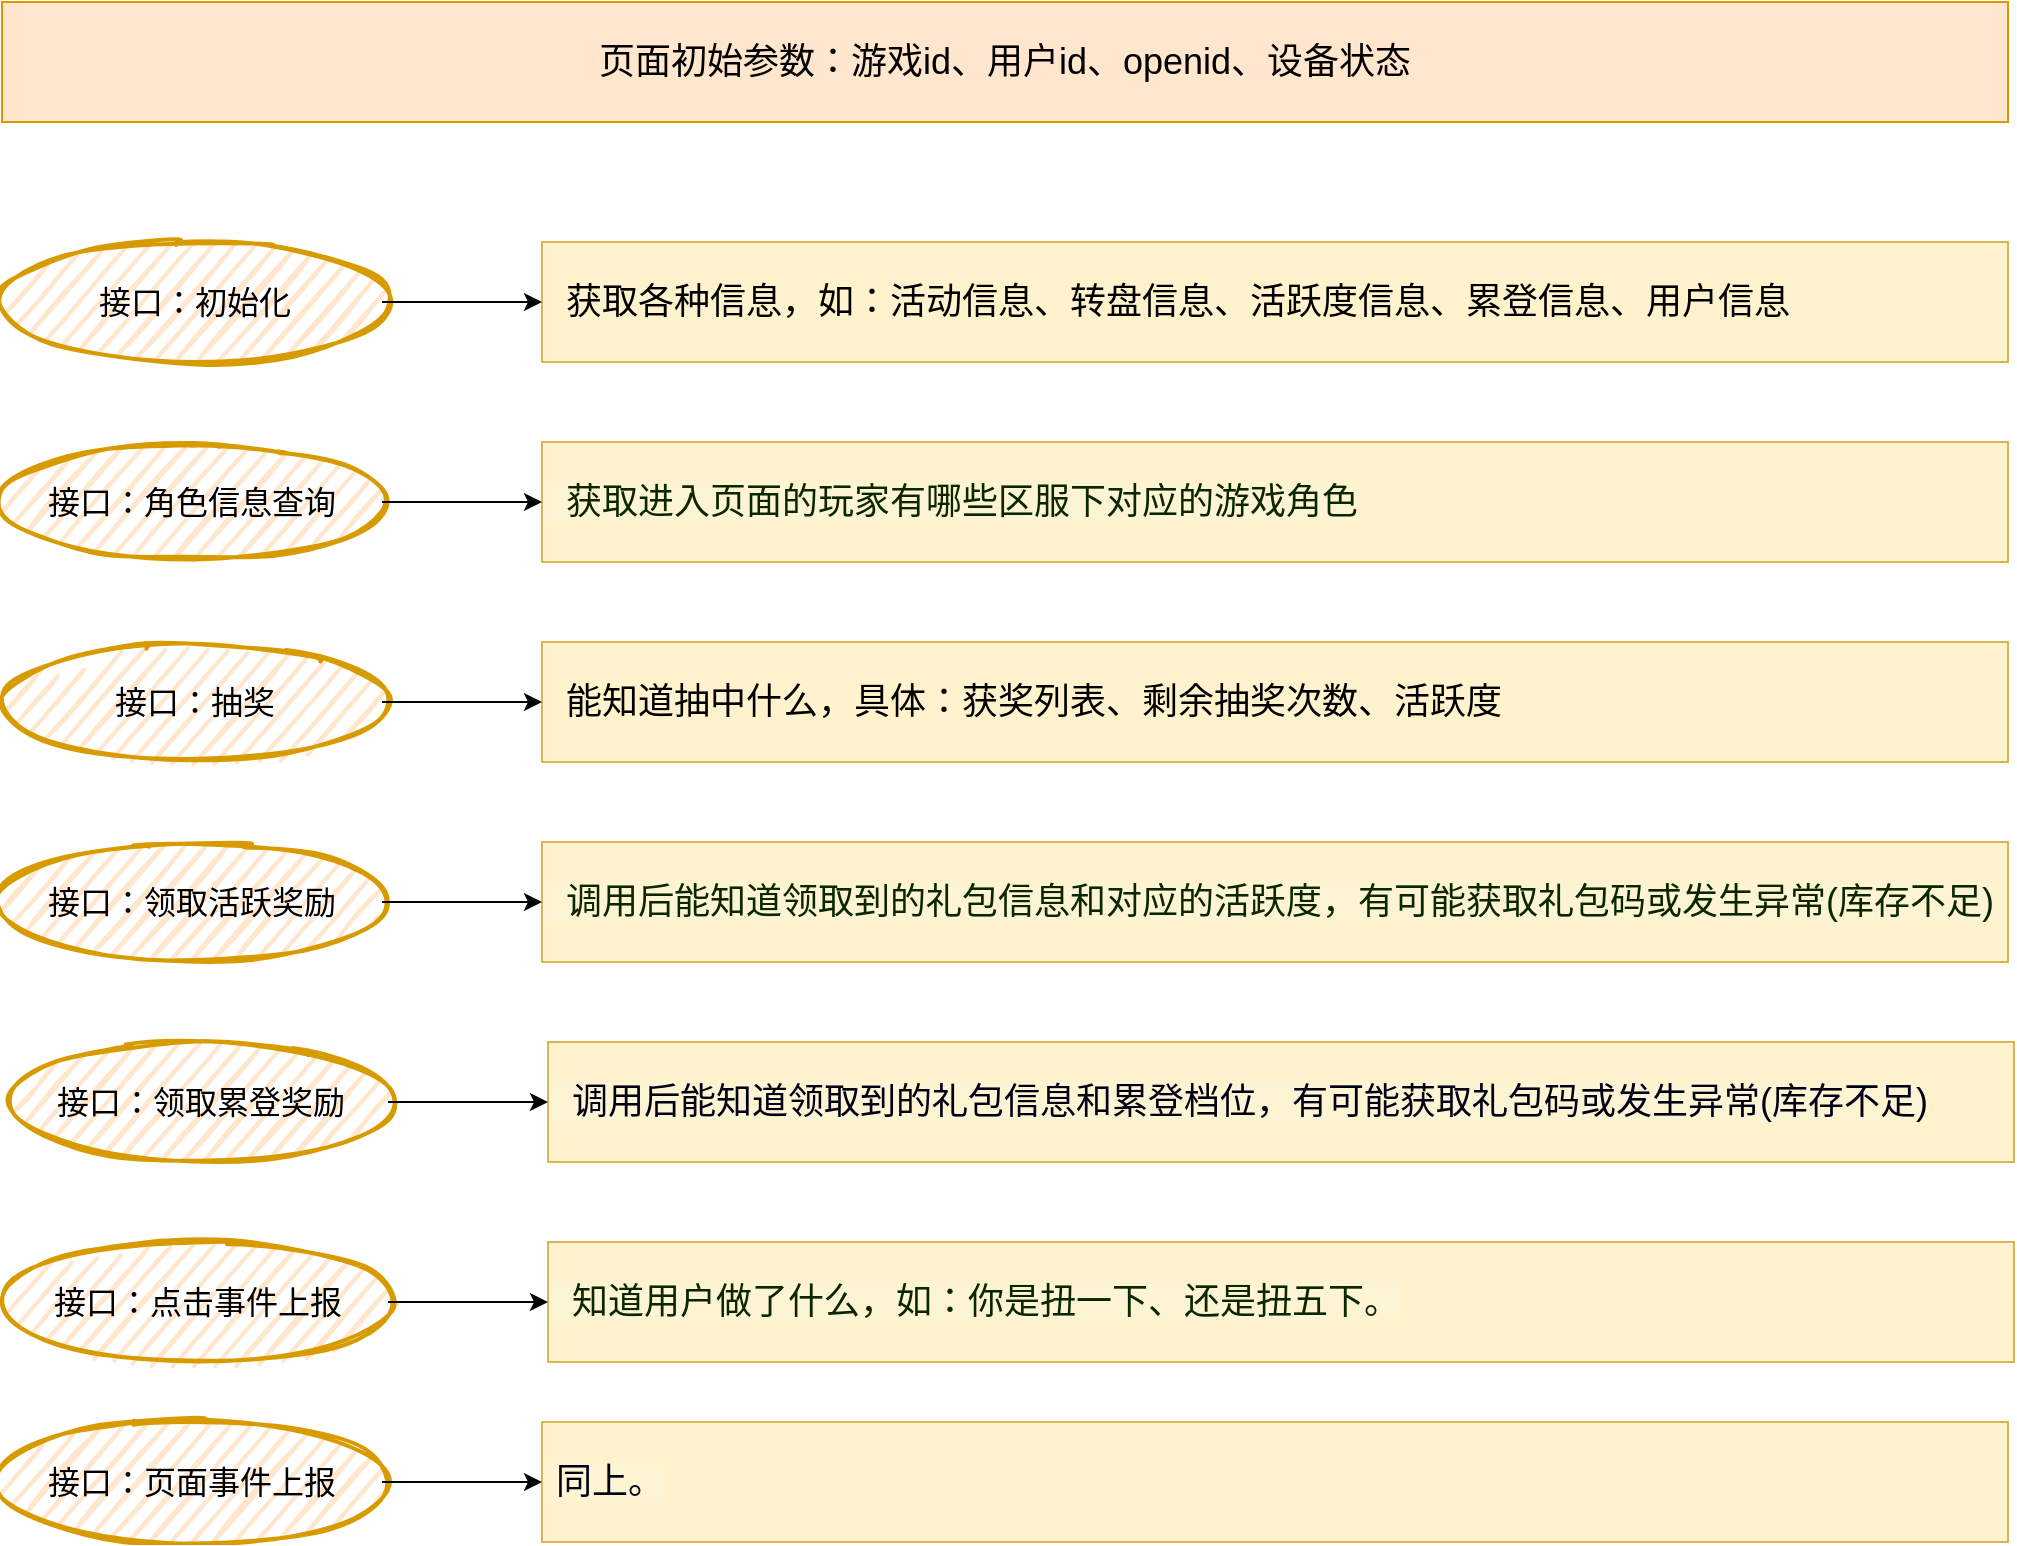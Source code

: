 <mxfile version="14.4.4" type="github">
  <diagram id="C5RBs43oDa-KdzZeNtuy" name="Page-1">
    <mxGraphModel dx="2404" dy="890" grid="1" gridSize="10" guides="1" tooltips="1" connect="1" arrows="1" fold="1" page="1" pageScale="1" pageWidth="827" pageHeight="1169" background="none" math="0" shadow="0">
      <root>
        <mxCell id="WIyWlLk6GJQsqaUBKTNV-0" />
        <mxCell id="WIyWlLk6GJQsqaUBKTNV-1" parent="WIyWlLk6GJQsqaUBKTNV-0" />
        <mxCell id="c8I5z01fnvqME9zzKDV7-8" value="接口：初始化" style="ellipse;whiteSpace=wrap;html=1;strokeWidth=2;fillWeight=2;hachureGap=8;fillColor=#ffe6cc;fillStyle=dots;sketch=1;rounded=0;comic=0;fontSize=16;strokeColor=#d79b00;" parent="WIyWlLk6GJQsqaUBKTNV-1" vertex="1">
          <mxGeometry x="-350" y="150" width="187" height="60" as="geometry" />
        </mxCell>
        <mxCell id="t8rOAQ62xvh19f_TqpWa-6" value="&lt;font style=&quot;font-size: 18px&quot;&gt;页面初始参数：游戏id、用户id、openid、设备状态&lt;/font&gt;" style="rounded=0;whiteSpace=wrap;html=1;fillColor=#ffe6cc;strokeColor=#d79b00;" parent="WIyWlLk6GJQsqaUBKTNV-1" vertex="1">
          <mxGeometry x="-353" y="30" width="1003" height="60" as="geometry" />
        </mxCell>
        <mxCell id="t8rOAQ62xvh19f_TqpWa-7" value="&lt;font style=&quot;font-size: 18px&quot;&gt;&amp;nbsp; 获取各种信息，如：活动信息、转盘信息、活跃度信息、累登信息、用户信息&lt;/font&gt;" style="rounded=0;whiteSpace=wrap;html=1;fillColor=#fff2cc;strokeColor=#d6b656;align=left;" parent="WIyWlLk6GJQsqaUBKTNV-1" vertex="1">
          <mxGeometry x="-83" y="150" width="733" height="60" as="geometry" />
        </mxCell>
        <mxCell id="t8rOAQ62xvh19f_TqpWa-8" value="" style="endArrow=classic;html=1;exitX=1;exitY=0.5;exitDx=0;exitDy=0;entryX=0;entryY=0.5;entryDx=0;entryDy=0;" parent="WIyWlLk6GJQsqaUBKTNV-1" source="c8I5z01fnvqME9zzKDV7-8" target="t8rOAQ62xvh19f_TqpWa-7" edge="1">
          <mxGeometry width="50" height="50" relative="1" as="geometry">
            <mxPoint x="-113" y="240" as="sourcePoint" />
            <mxPoint x="-63" y="190" as="targetPoint" />
          </mxGeometry>
        </mxCell>
        <mxCell id="t8rOAQ62xvh19f_TqpWa-9" value="接口：角色信息查询" style="ellipse;whiteSpace=wrap;html=1;strokeWidth=2;fillWeight=2;hachureGap=8;fillColor=#ffe6cc;fillStyle=dots;sketch=1;rounded=0;comic=0;fontSize=16;strokeColor=#d79b00;" parent="WIyWlLk6GJQsqaUBKTNV-1" vertex="1">
          <mxGeometry x="-353" y="250" width="190" height="60" as="geometry" />
        </mxCell>
        <mxCell id="t8rOAQ62xvh19f_TqpWa-10" value="&lt;div&gt;&lt;font color=&quot;rgba(13, 27, 62, 0.651)&quot;&gt;&lt;span style=&quot;font-size: 18px ; background-color: rgba(240 , 251 , 255 , 0.15)&quot;&gt;&amp;nbsp; 获取进入页面的玩家有哪些区服下对应的游戏角色&lt;/span&gt;&lt;/font&gt;&lt;/div&gt;" style="rounded=0;whiteSpace=wrap;html=1;fillColor=#fff2cc;strokeColor=#d6b656;align=left;" parent="WIyWlLk6GJQsqaUBKTNV-1" vertex="1">
          <mxGeometry x="-83" y="250" width="733" height="60" as="geometry" />
        </mxCell>
        <mxCell id="t8rOAQ62xvh19f_TqpWa-11" value="" style="endArrow=classic;html=1;exitX=1;exitY=0.5;exitDx=0;exitDy=0;entryX=0;entryY=0.5;entryDx=0;entryDy=0;" parent="WIyWlLk6GJQsqaUBKTNV-1" source="t8rOAQ62xvh19f_TqpWa-9" target="t8rOAQ62xvh19f_TqpWa-10" edge="1">
          <mxGeometry width="50" height="50" relative="1" as="geometry">
            <mxPoint x="-113" y="340" as="sourcePoint" />
            <mxPoint x="-63" y="290" as="targetPoint" />
          </mxGeometry>
        </mxCell>
        <mxCell id="t8rOAQ62xvh19f_TqpWa-14" value="接口：抽奖" style="ellipse;whiteSpace=wrap;html=1;strokeWidth=2;fillWeight=2;hachureGap=8;fillColor=#ffe6cc;fillStyle=dots;sketch=1;rounded=0;comic=0;fontSize=16;strokeColor=#d79b00;" parent="WIyWlLk6GJQsqaUBKTNV-1" vertex="1">
          <mxGeometry x="-350" y="350" width="187" height="60" as="geometry" />
        </mxCell>
        <mxCell id="t8rOAQ62xvh19f_TqpWa-15" value="&lt;span style=&quot;font-size: 18px&quot;&gt;&amp;nbsp; 能知道抽中什么，具体：获奖列表、剩余抽奖次数、活跃度&lt;/span&gt;" style="rounded=0;whiteSpace=wrap;html=1;fillColor=#fff2cc;strokeColor=#d6b656;align=left;" parent="WIyWlLk6GJQsqaUBKTNV-1" vertex="1">
          <mxGeometry x="-83" y="350" width="733" height="60" as="geometry" />
        </mxCell>
        <mxCell id="t8rOAQ62xvh19f_TqpWa-16" value="" style="endArrow=classic;html=1;exitX=1;exitY=0.5;exitDx=0;exitDy=0;entryX=0;entryY=0.5;entryDx=0;entryDy=0;" parent="WIyWlLk6GJQsqaUBKTNV-1" source="t8rOAQ62xvh19f_TqpWa-14" target="t8rOAQ62xvh19f_TqpWa-15" edge="1">
          <mxGeometry width="50" height="50" relative="1" as="geometry">
            <mxPoint x="-113" y="440" as="sourcePoint" />
            <mxPoint x="-63" y="390" as="targetPoint" />
          </mxGeometry>
        </mxCell>
        <mxCell id="t8rOAQ62xvh19f_TqpWa-17" value="接口：领取活跃奖励" style="ellipse;whiteSpace=wrap;html=1;strokeWidth=2;fillWeight=2;hachureGap=8;fillColor=#ffe6cc;fillStyle=dots;sketch=1;rounded=0;comic=0;fontSize=16;strokeColor=#d79b00;" parent="WIyWlLk6GJQsqaUBKTNV-1" vertex="1">
          <mxGeometry x="-353" y="450" width="190" height="60" as="geometry" />
        </mxCell>
        <mxCell id="t8rOAQ62xvh19f_TqpWa-18" value="&lt;div&gt;&lt;font color=&quot;rgba(13, 27, 62, 0.651)&quot;&gt;&lt;span style=&quot;font-size: 18px ; background-color: rgba(240 , 251 , 255 , 0.15)&quot;&gt;&amp;nbsp; 调用后能知道领取到的礼包信息和对应的活跃度，有可能获取礼包码或发生异常(库存不足)&lt;/span&gt;&lt;/font&gt;&lt;/div&gt;" style="rounded=0;whiteSpace=wrap;html=1;fillColor=#fff2cc;strokeColor=#d6b656;align=left;" parent="WIyWlLk6GJQsqaUBKTNV-1" vertex="1">
          <mxGeometry x="-83" y="450" width="733" height="60" as="geometry" />
        </mxCell>
        <mxCell id="t8rOAQ62xvh19f_TqpWa-19" value="" style="endArrow=classic;html=1;exitX=1;exitY=0.5;exitDx=0;exitDy=0;entryX=0;entryY=0.5;entryDx=0;entryDy=0;" parent="WIyWlLk6GJQsqaUBKTNV-1" source="t8rOAQ62xvh19f_TqpWa-17" target="t8rOAQ62xvh19f_TqpWa-18" edge="1">
          <mxGeometry width="50" height="50" relative="1" as="geometry">
            <mxPoint x="-113" y="540" as="sourcePoint" />
            <mxPoint x="-63" y="490" as="targetPoint" />
          </mxGeometry>
        </mxCell>
        <mxCell id="t8rOAQ62xvh19f_TqpWa-20" value="接口：领取累登奖励" style="ellipse;whiteSpace=wrap;html=1;strokeWidth=2;fillWeight=2;hachureGap=8;fillColor=#ffe6cc;fillStyle=dots;sketch=1;rounded=0;comic=0;fontSize=16;strokeColor=#d79b00;" parent="WIyWlLk6GJQsqaUBKTNV-1" vertex="1">
          <mxGeometry x="-347" y="550" width="187" height="60" as="geometry" />
        </mxCell>
        <mxCell id="t8rOAQ62xvh19f_TqpWa-21" value="&lt;span style=&quot;color: rgb(1 , 0 , 21) ; font-size: 18px ; background-color: rgba(240 , 251 , 255 , 0.15)&quot;&gt;&amp;nbsp; 调用后能知道领取到的礼包信息和累登档位，有可能获取礼包码或发生异常(库存不足)&lt;/span&gt;" style="rounded=0;whiteSpace=wrap;html=1;fillColor=#fff2cc;strokeColor=#d6b656;align=left;" parent="WIyWlLk6GJQsqaUBKTNV-1" vertex="1">
          <mxGeometry x="-80" y="550" width="733" height="60" as="geometry" />
        </mxCell>
        <mxCell id="t8rOAQ62xvh19f_TqpWa-22" value="" style="endArrow=classic;html=1;exitX=1;exitY=0.5;exitDx=0;exitDy=0;entryX=0;entryY=0.5;entryDx=0;entryDy=0;" parent="WIyWlLk6GJQsqaUBKTNV-1" source="t8rOAQ62xvh19f_TqpWa-20" target="t8rOAQ62xvh19f_TqpWa-21" edge="1">
          <mxGeometry width="50" height="50" relative="1" as="geometry">
            <mxPoint x="-110" y="640" as="sourcePoint" />
            <mxPoint x="-60" y="590" as="targetPoint" />
          </mxGeometry>
        </mxCell>
        <mxCell id="t8rOAQ62xvh19f_TqpWa-23" value="接口：点击事件上报" style="ellipse;whiteSpace=wrap;html=1;strokeWidth=2;fillWeight=2;hachureGap=8;fillColor=#ffe6cc;fillStyle=dots;sketch=1;rounded=0;comic=0;fontSize=16;strokeColor=#d79b00;" parent="WIyWlLk6GJQsqaUBKTNV-1" vertex="1">
          <mxGeometry x="-350" y="650" width="190" height="60" as="geometry" />
        </mxCell>
        <mxCell id="t8rOAQ62xvh19f_TqpWa-24" value="&lt;div&gt;&lt;font color=&quot;rgba(13, 27, 62, 0.651)&quot;&gt;&lt;span style=&quot;font-size: 18px ; background-color: rgba(240 , 251 , 255 , 0.15)&quot;&gt;&amp;nbsp; 知道用户做了什么，如：你是扭一下、还是扭五下。&lt;/span&gt;&lt;/font&gt;&lt;/div&gt;" style="rounded=0;whiteSpace=wrap;html=1;fillColor=#fff2cc;strokeColor=#d6b656;align=left;" parent="WIyWlLk6GJQsqaUBKTNV-1" vertex="1">
          <mxGeometry x="-80" y="650" width="733" height="60" as="geometry" />
        </mxCell>
        <mxCell id="t8rOAQ62xvh19f_TqpWa-25" value="" style="endArrow=classic;html=1;exitX=1;exitY=0.5;exitDx=0;exitDy=0;entryX=0;entryY=0.5;entryDx=0;entryDy=0;" parent="WIyWlLk6GJQsqaUBKTNV-1" source="t8rOAQ62xvh19f_TqpWa-23" target="t8rOAQ62xvh19f_TqpWa-24" edge="1">
          <mxGeometry width="50" height="50" relative="1" as="geometry">
            <mxPoint x="-110" y="740" as="sourcePoint" />
            <mxPoint x="-60" y="690" as="targetPoint" />
          </mxGeometry>
        </mxCell>
        <mxCell id="t8rOAQ62xvh19f_TqpWa-26" value="&lt;div&gt;&lt;span&gt;接口：页面事件上报&lt;/span&gt;&lt;/div&gt;" style="ellipse;whiteSpace=wrap;html=1;strokeWidth=2;fillWeight=2;hachureGap=8;fillColor=#ffe6cc;fillStyle=dots;sketch=1;rounded=0;comic=0;fontSize=16;strokeColor=#d79b00;" parent="WIyWlLk6GJQsqaUBKTNV-1" vertex="1">
          <mxGeometry x="-353" y="740" width="190" height="60" as="geometry" />
        </mxCell>
        <mxCell id="t8rOAQ62xvh19f_TqpWa-27" value="&lt;font color=&quot;#010015&quot;&gt;&lt;span style=&quot;font-size: 18px ; background-color: rgba(240 , 251 , 255 , 0.15)&quot;&gt;&amp;nbsp;同上。&lt;/span&gt;&lt;/font&gt;" style="rounded=0;whiteSpace=wrap;html=1;fillColor=#fff2cc;strokeColor=#d6b656;align=left;" parent="WIyWlLk6GJQsqaUBKTNV-1" vertex="1">
          <mxGeometry x="-83" y="740" width="733" height="60" as="geometry" />
        </mxCell>
        <mxCell id="t8rOAQ62xvh19f_TqpWa-28" value="" style="endArrow=classic;html=1;exitX=1;exitY=0.5;exitDx=0;exitDy=0;entryX=0;entryY=0.5;entryDx=0;entryDy=0;" parent="WIyWlLk6GJQsqaUBKTNV-1" source="t8rOAQ62xvh19f_TqpWa-26" target="t8rOAQ62xvh19f_TqpWa-27" edge="1">
          <mxGeometry width="50" height="50" relative="1" as="geometry">
            <mxPoint x="-113" y="830" as="sourcePoint" />
            <mxPoint x="-63" y="780" as="targetPoint" />
          </mxGeometry>
        </mxCell>
      </root>
    </mxGraphModel>
  </diagram>
</mxfile>
